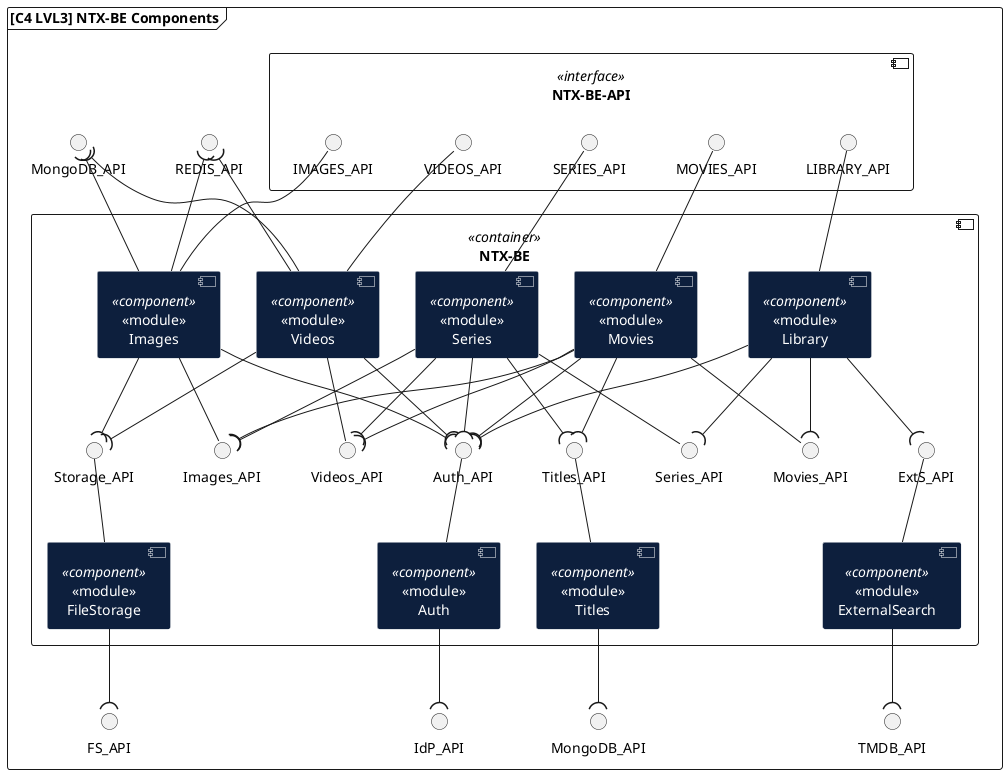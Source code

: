 @startuml NETIX_LVL3_NTX-BE

skinparam FrameBackgroundColor white

frame "[C4 LVL3] NTX-BE Components" {
    skinparam {
        componentBackgroundColor<<component>> #0D1F3D
        componentFontColor<<component>> #FFFFFF
        componentBorderColor<<component>> #FFFFFF
        databaseBackgroundColor<<component>> #0D1F3D
        databaseFontColor<<component>> #FFFFFF
        databaseBorderColor<<component>> #FFFFFF
        defaultTextAlignment<<component>> center
    }
    component "NTX-BE-API" <<interface>> {
        interface IMAGES_API
        interface VIDEOS_API
        interface MOVIES_API
        interface LIBRARY_API
        interface SERIES_API
    }
    interface IdP_API
    interface FS_API
    interface REDIS_API
    interface TMDB_API
    interface MongoDB_API
    interface "MongoDB_API" as MongoDB_API_2

    component [NTX-BE] <<container>> {
        component "<<module>>\nMovies" <<component>> as Movies
        component "<<module>>\nLibrary" <<component>> as Library
        component "<<module>>\nSeries" <<component>> as Series
        component "<<module>>\nImages" <<component>> as Images
        component "<<module>>\nVideos" <<component>> as Videos
        component "<<module>>\nFileStorage" <<component>> as FileStorage
        component "<<module>>\nExternalSearch" <<component>> as ExternalSearch
        component "<<module>>\nTitles" <<component>> as Titles
        component "<<module>>\nAuth" <<component>> as Auth

        Auth -down-( IdP_API
        Auth -up- Auth_API

        FileStorage --( FS_API
        FileStorage -up- Storage_API

        Videos -down-( Auth_API
        Videos -up-( MongoDB_API
        Videos -up-( REDIS_API
        Videos --( Storage_API
        Videos -- Videos_API
        Videos -up- VIDEOS_API

        Images -down-( Auth_API
        Images -up-( MongoDB_API
        Images -up-( REDIS_API
        Images --( Storage_API
        Images -- Images_API
        Images -up- IMAGES_API

        Titles --( MongoDB_API_2
        Titles -up- Titles_API

        Movies -down-( Auth_API
        Movies -down-( Titles_API
        Movies --( Videos_API
        Movies --( Images_API
        Movies -- Movies_API
        Movies -up- MOVIES_API

        Library -down-( Auth_API
        Library -down-( ExtS_API
        Library --( Series_API
        Library --( Movies_API
        Library -up- LIBRARY_API

        Series -down-( Auth_API
        Series -down-( Titles_API
        Series --( Videos_API
        Series --( Images_API
        Series -- Series_API
        Series -up- SERIES_API



        ExternalSearch --( TMDB_API
        ExternalSearch -up- ExtS_API
    }
}
@enduml